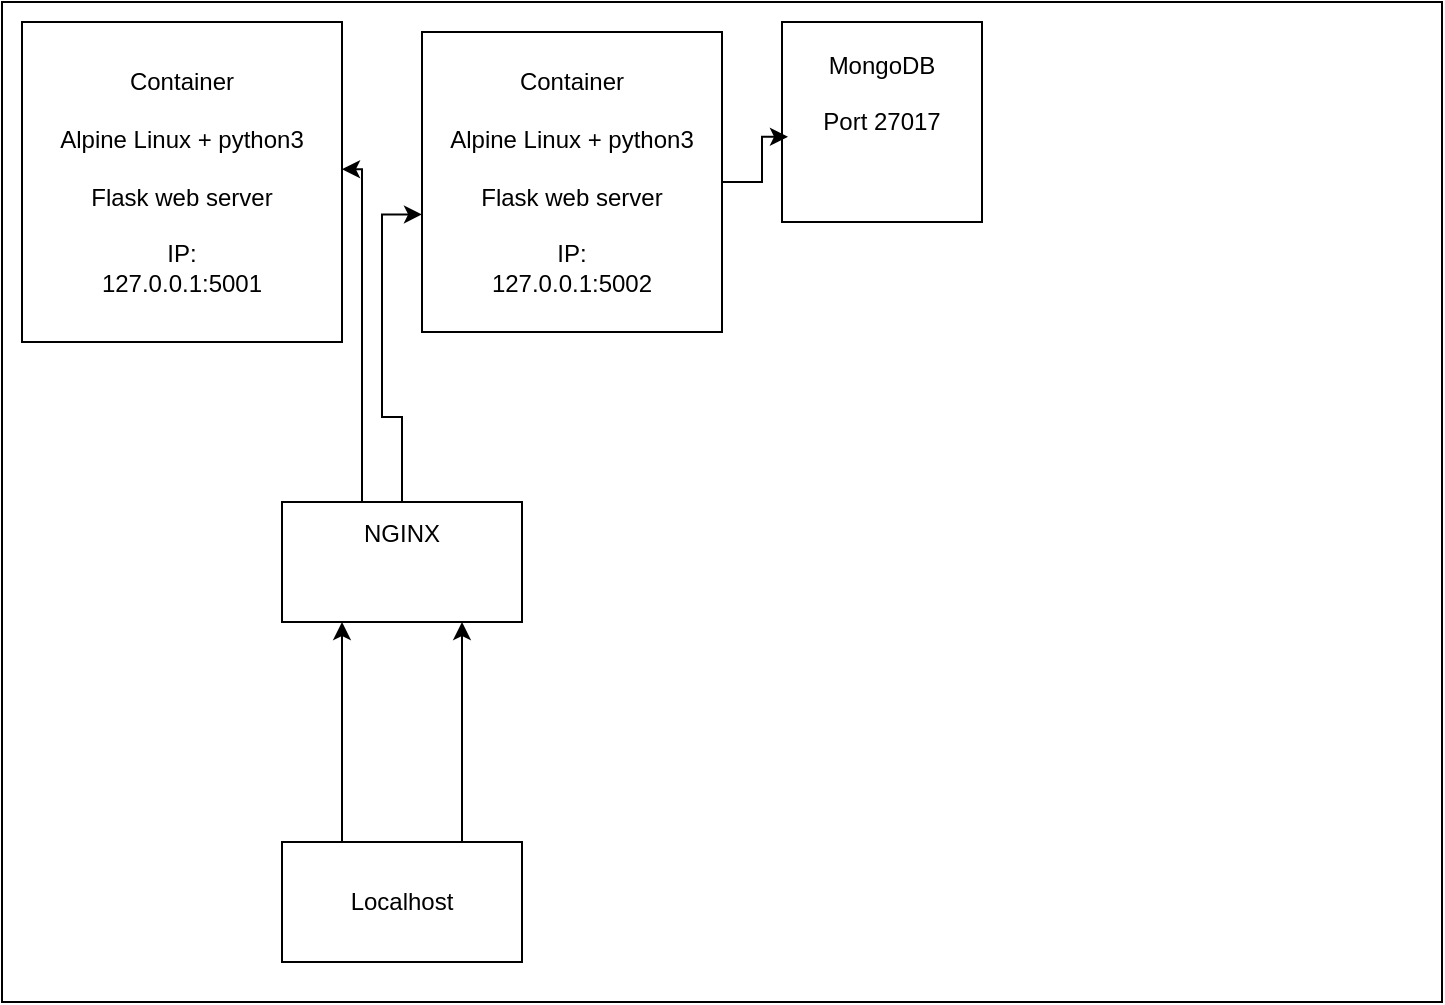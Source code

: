 <mxfile version="26.0.6">
  <diagram name="Page-1" id="B7iBly00r1M10-yXypeE">
    <mxGraphModel dx="1195" dy="658" grid="1" gridSize="10" guides="1" tooltips="1" connect="1" arrows="1" fold="1" page="1" pageScale="1" pageWidth="850" pageHeight="1100" math="0" shadow="0">
      <root>
        <mxCell id="0" />
        <mxCell id="1" parent="0" />
        <mxCell id="bLaivBeO2kU0AsJOEq1G-1" value="" style="rounded=0;whiteSpace=wrap;html=1;" parent="1" vertex="1">
          <mxGeometry x="110" y="190" width="720" height="500" as="geometry" />
        </mxCell>
        <mxCell id="bLaivBeO2kU0AsJOEq1G-2" value="&lt;div&gt;Container&lt;/div&gt;&lt;div&gt;&lt;br&gt;&lt;/div&gt;&lt;div&gt;Alpine Linux + python3&lt;/div&gt;&lt;div&gt;&lt;br&gt;&lt;/div&gt;&lt;div&gt;Flask web server&lt;/div&gt;&lt;div&gt;&lt;br&gt;&lt;/div&gt;&lt;div&gt;IP: &lt;br&gt;&lt;/div&gt;127.0.0.1:5002" style="whiteSpace=wrap;html=1;aspect=fixed;" parent="1" vertex="1">
          <mxGeometry x="320" y="205" width="150" height="150" as="geometry" />
        </mxCell>
        <mxCell id="kfzyKHz202Gi02qHzqS_-1" value="MongoDB&lt;div&gt;&lt;br&gt;&lt;/div&gt;&lt;div&gt;Port 27017&lt;/div&gt;&lt;div&gt;&lt;br&gt;&lt;/div&gt;&lt;div&gt;&amp;nbsp;&lt;br&gt;&lt;/div&gt;" style="whiteSpace=wrap;html=1;aspect=fixed;" parent="1" vertex="1">
          <mxGeometry x="500" y="200" width="100" height="100" as="geometry" />
        </mxCell>
        <mxCell id="SxR1KS9WynTYfv9ovRZq-7" style="edgeStyle=orthogonalEdgeStyle;rounded=0;orthogonalLoop=1;jettySize=auto;html=1;" edge="1" parent="1" source="40BUUrwjcpZY6FBePm1L-3" target="SxR1KS9WynTYfv9ovRZq-4">
          <mxGeometry relative="1" as="geometry">
            <Array as="points">
              <mxPoint x="340" y="560" />
              <mxPoint x="340" y="560" />
            </Array>
          </mxGeometry>
        </mxCell>
        <mxCell id="SxR1KS9WynTYfv9ovRZq-8" style="edgeStyle=orthogonalEdgeStyle;rounded=0;orthogonalLoop=1;jettySize=auto;html=1;" edge="1" parent="1" source="40BUUrwjcpZY6FBePm1L-3" target="SxR1KS9WynTYfv9ovRZq-4">
          <mxGeometry relative="1" as="geometry">
            <Array as="points">
              <mxPoint x="280" y="560" />
              <mxPoint x="280" y="560" />
            </Array>
          </mxGeometry>
        </mxCell>
        <mxCell id="40BUUrwjcpZY6FBePm1L-3" value="Localhost " style="rounded=0;whiteSpace=wrap;html=1;" parent="1" vertex="1">
          <mxGeometry x="250" y="610" width="120" height="60" as="geometry" />
        </mxCell>
        <mxCell id="SxR1KS9WynTYfv9ovRZq-1" value="&lt;div&gt;Container&lt;/div&gt;&lt;div&gt;&lt;br&gt;&lt;/div&gt;&lt;div&gt;Alpine Linux + python3&lt;/div&gt;&lt;div&gt;&lt;br&gt;&lt;/div&gt;&lt;div&gt;Flask web server&lt;/div&gt;&lt;div&gt;&lt;br&gt;&lt;/div&gt;&lt;div&gt;IP: &lt;br&gt;&lt;/div&gt;127.0.0.1:5001" style="whiteSpace=wrap;html=1;aspect=fixed;" vertex="1" parent="1">
          <mxGeometry x="120" y="200" width="160" height="160" as="geometry" />
        </mxCell>
        <mxCell id="SxR1KS9WynTYfv9ovRZq-2" style="edgeStyle=orthogonalEdgeStyle;rounded=0;orthogonalLoop=1;jettySize=auto;html=1;entryX=0.03;entryY=0.574;entryDx=0;entryDy=0;entryPerimeter=0;" edge="1" parent="1" source="bLaivBeO2kU0AsJOEq1G-2" target="kfzyKHz202Gi02qHzqS_-1">
          <mxGeometry relative="1" as="geometry" />
        </mxCell>
        <mxCell id="SxR1KS9WynTYfv9ovRZq-4" value="&lt;div&gt;NGINX&lt;/div&gt;&lt;div&gt;&lt;br&gt;&lt;/div&gt;&lt;div&gt;&lt;br&gt;&lt;/div&gt;" style="rounded=0;whiteSpace=wrap;html=1;" vertex="1" parent="1">
          <mxGeometry x="250" y="440" width="120" height="60" as="geometry" />
        </mxCell>
        <mxCell id="SxR1KS9WynTYfv9ovRZq-5" style="edgeStyle=orthogonalEdgeStyle;rounded=0;orthogonalLoop=1;jettySize=auto;html=1;entryX=1;entryY=0.46;entryDx=0;entryDy=0;entryPerimeter=0;" edge="1" parent="1" source="SxR1KS9WynTYfv9ovRZq-4" target="SxR1KS9WynTYfv9ovRZq-1">
          <mxGeometry relative="1" as="geometry">
            <Array as="points">
              <mxPoint x="290" y="430" />
              <mxPoint x="290" y="430" />
            </Array>
          </mxGeometry>
        </mxCell>
        <mxCell id="SxR1KS9WynTYfv9ovRZq-6" style="edgeStyle=orthogonalEdgeStyle;rounded=0;orthogonalLoop=1;jettySize=auto;html=1;entryX=0;entryY=0.608;entryDx=0;entryDy=0;entryPerimeter=0;" edge="1" parent="1" source="SxR1KS9WynTYfv9ovRZq-4" target="bLaivBeO2kU0AsJOEq1G-2">
          <mxGeometry relative="1" as="geometry" />
        </mxCell>
      </root>
    </mxGraphModel>
  </diagram>
</mxfile>
